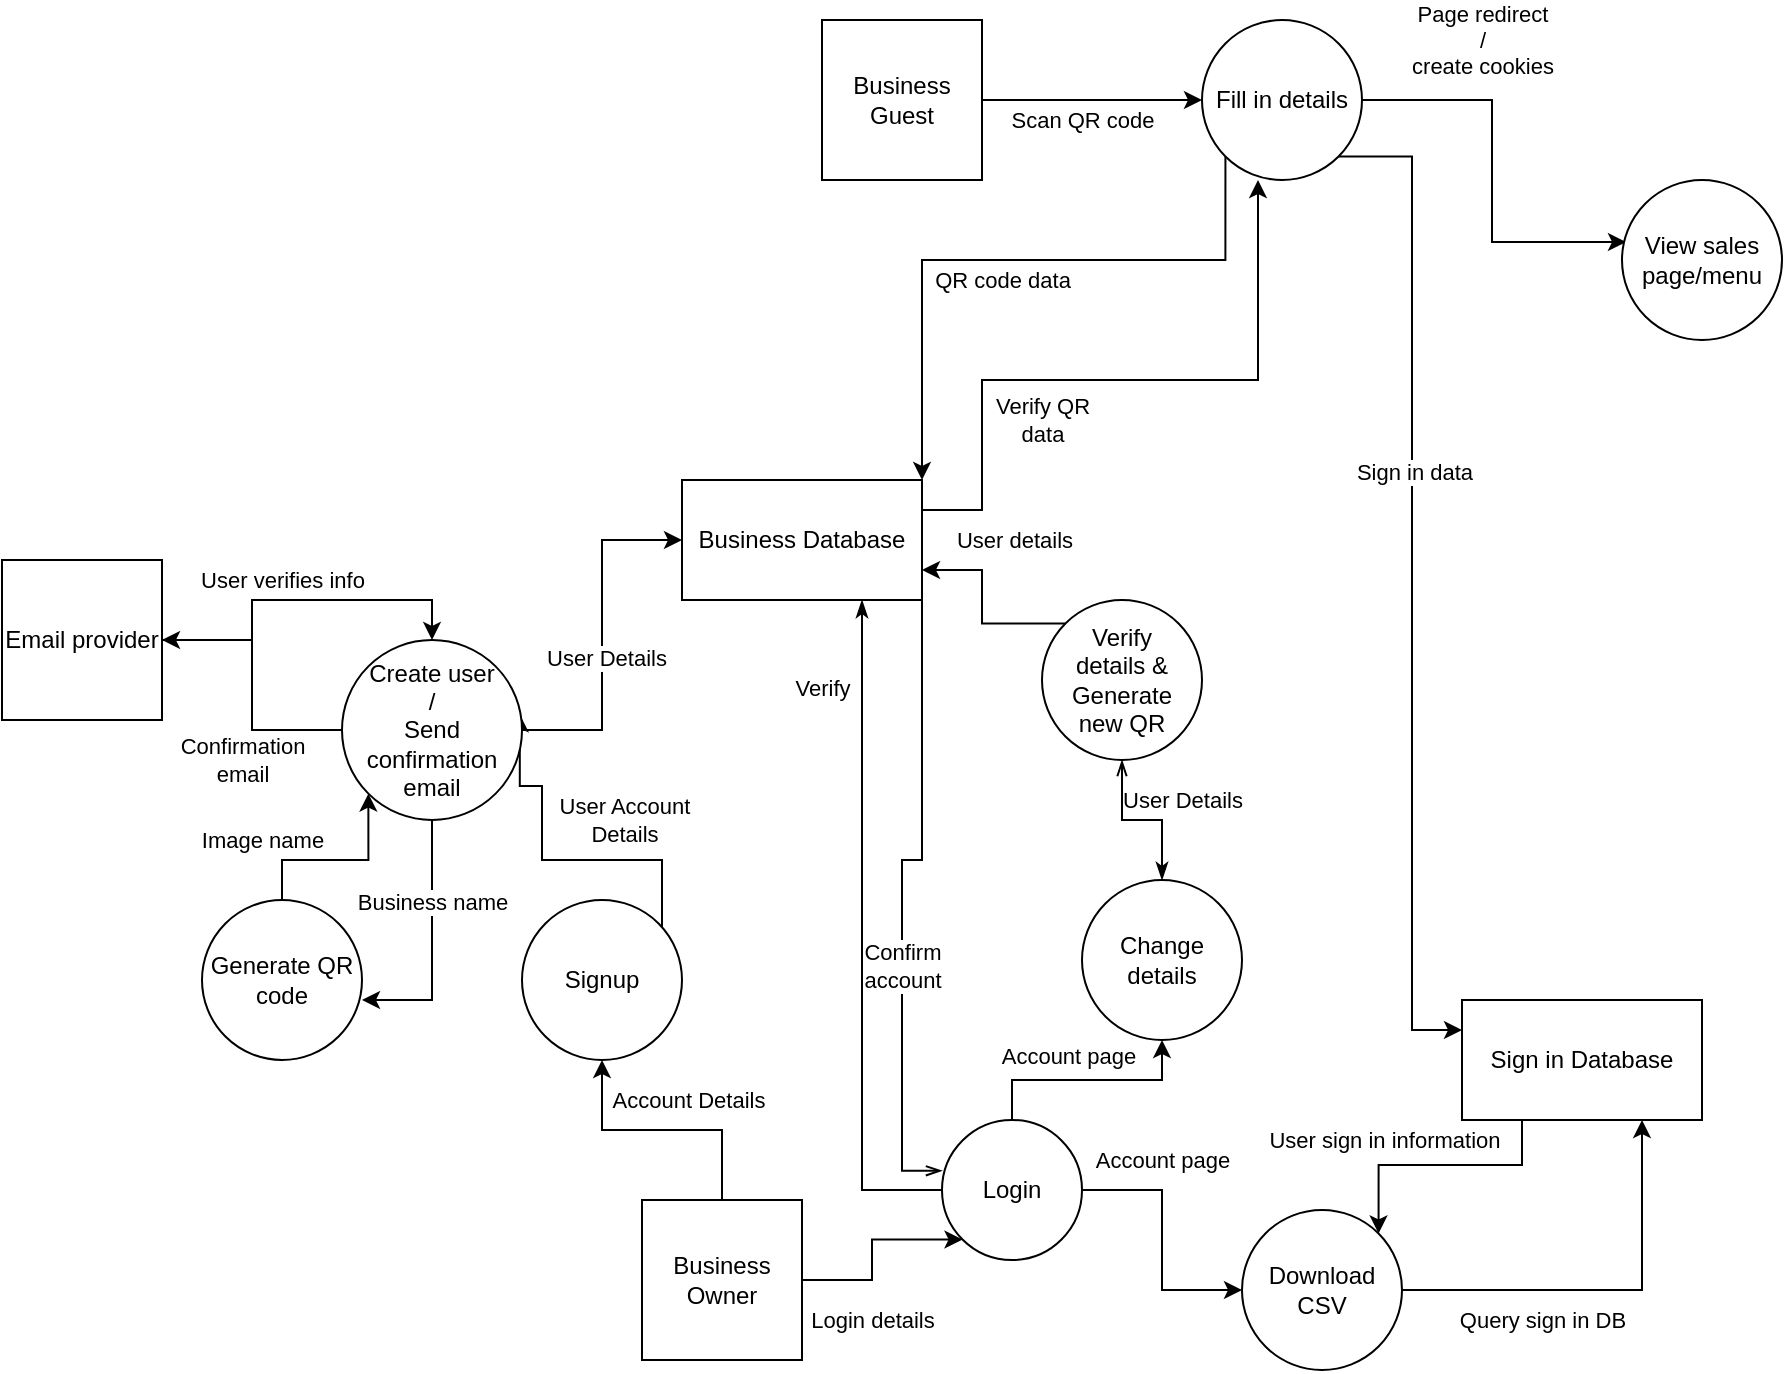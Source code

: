 <mxfile version="14.1.8" type="device"><diagram name="Page-1" id="52a04d89-c75d-2922-d76d-85b35f80e030"><mxGraphModel dx="1106" dy="1003" grid="1" gridSize="10" guides="1" tooltips="1" connect="1" arrows="1" fold="1" page="1" pageScale="1" pageWidth="1100" pageHeight="850" background="#ffffff" math="0" shadow="0"><root><mxCell id="0"/><mxCell id="1" parent="0"/><mxCell id="ZnVOnaDV46WD3cw4sNpx-9" style="edgeStyle=orthogonalEdgeStyle;rounded=0;orthogonalLoop=1;jettySize=auto;html=1;" edge="1" parent="1" source="ZnVOnaDV46WD3cw4sNpx-1" target="ZnVOnaDV46WD3cw4sNpx-2"><mxGeometry relative="1" as="geometry"/></mxCell><mxCell id="ZnVOnaDV46WD3cw4sNpx-10" value="Account Details" style="edgeLabel;html=1;align=center;verticalAlign=middle;resizable=0;points=[];" vertex="1" connectable="0" parent="ZnVOnaDV46WD3cw4sNpx-9"><mxGeometry x="-0.2" y="-2" relative="1" as="geometry"><mxPoint y="-13" as="offset"/></mxGeometry></mxCell><mxCell id="ZnVOnaDV46WD3cw4sNpx-21" value="Login details" style="edgeStyle=orthogonalEdgeStyle;rounded=0;orthogonalLoop=1;jettySize=auto;html=1;entryX=0;entryY=1;entryDx=0;entryDy=0;strokeColor=#000000;" edge="1" parent="1" source="ZnVOnaDV46WD3cw4sNpx-1" target="ZnVOnaDV46WD3cw4sNpx-4"><mxGeometry x="-0.304" y="-20" relative="1" as="geometry"><mxPoint x="-20" y="20" as="offset"/></mxGeometry></mxCell><mxCell id="ZnVOnaDV46WD3cw4sNpx-1" value="Business Owner" style="whiteSpace=wrap;html=1;aspect=fixed;" vertex="1" parent="1"><mxGeometry x="390" y="680" width="80" height="80" as="geometry"/></mxCell><mxCell id="ZnVOnaDV46WD3cw4sNpx-11" style="edgeStyle=orthogonalEdgeStyle;rounded=0;orthogonalLoop=1;jettySize=auto;html=1;entryX=0.988;entryY=0.413;entryDx=0;entryDy=0;entryPerimeter=0;strokeColor=#000000;" edge="1" parent="1" source="ZnVOnaDV46WD3cw4sNpx-2" target="ZnVOnaDV46WD3cw4sNpx-6"><mxGeometry relative="1" as="geometry"><Array as="points"><mxPoint x="400" y="510"/><mxPoint x="340" y="510"/><mxPoint x="340" y="473"/></Array></mxGeometry></mxCell><mxCell id="ZnVOnaDV46WD3cw4sNpx-12" value="User Account&lt;br&gt;Details" style="edgeLabel;html=1;align=center;verticalAlign=middle;resizable=0;points=[];" vertex="1" connectable="0" parent="ZnVOnaDV46WD3cw4sNpx-11"><mxGeometry x="-0.293" y="3" relative="1" as="geometry"><mxPoint x="9.46" y="-23" as="offset"/></mxGeometry></mxCell><mxCell id="ZnVOnaDV46WD3cw4sNpx-2" value="Signup" style="ellipse;whiteSpace=wrap;html=1;aspect=fixed;" vertex="1" parent="1"><mxGeometry x="330" y="530" width="80" height="80" as="geometry"/></mxCell><mxCell id="ZnVOnaDV46WD3cw4sNpx-23" style="edgeStyle=orthogonalEdgeStyle;rounded=0;orthogonalLoop=1;jettySize=auto;html=1;entryX=0.5;entryY=1;entryDx=0;entryDy=0;strokeColor=#000000;" edge="1" parent="1" source="ZnVOnaDV46WD3cw4sNpx-4" target="ZnVOnaDV46WD3cw4sNpx-22"><mxGeometry relative="1" as="geometry"/></mxCell><mxCell id="ZnVOnaDV46WD3cw4sNpx-24" value="Account page" style="edgeLabel;html=1;align=center;verticalAlign=middle;resizable=0;points=[];" vertex="1" connectable="0" parent="ZnVOnaDV46WD3cw4sNpx-23"><mxGeometry x="-0.218" y="1" relative="1" as="geometry"><mxPoint x="3" y="-11" as="offset"/></mxGeometry></mxCell><mxCell id="ZnVOnaDV46WD3cw4sNpx-44" style="edgeStyle=orthogonalEdgeStyle;rounded=0;orthogonalLoop=1;jettySize=auto;html=1;entryX=0;entryY=0.5;entryDx=0;entryDy=0;startArrow=none;startFill=0;endArrow=classic;endFill=1;strokeColor=#000000;" edge="1" parent="1" source="ZnVOnaDV46WD3cw4sNpx-4" target="ZnVOnaDV46WD3cw4sNpx-43"><mxGeometry relative="1" as="geometry"/></mxCell><mxCell id="ZnVOnaDV46WD3cw4sNpx-45" value="Account page" style="edgeLabel;html=1;align=center;verticalAlign=middle;resizable=0;points=[];" vertex="1" connectable="0" parent="ZnVOnaDV46WD3cw4sNpx-44"><mxGeometry x="-0.339" relative="1" as="geometry"><mxPoint y="-18" as="offset"/></mxGeometry></mxCell><mxCell id="ZnVOnaDV46WD3cw4sNpx-4" value="Login" style="ellipse;whiteSpace=wrap;html=1;aspect=fixed;" vertex="1" parent="1"><mxGeometry x="540" y="640" width="70" height="70" as="geometry"/></mxCell><mxCell id="ZnVOnaDV46WD3cw4sNpx-18" value="User verifies info" style="edgeStyle=orthogonalEdgeStyle;rounded=0;orthogonalLoop=1;jettySize=auto;html=1;entryX=0.5;entryY=0;entryDx=0;entryDy=0;strokeColor=#000000;" edge="1" parent="1" source="ZnVOnaDV46WD3cw4sNpx-5" target="ZnVOnaDV46WD3cw4sNpx-6"><mxGeometry x="-0.086" y="10" relative="1" as="geometry"><mxPoint as="offset"/></mxGeometry></mxCell><mxCell id="ZnVOnaDV46WD3cw4sNpx-5" value="Email provider" style="whiteSpace=wrap;html=1;aspect=fixed;" vertex="1" parent="1"><mxGeometry x="70" y="360" width="80" height="80" as="geometry"/></mxCell><mxCell id="ZnVOnaDV46WD3cw4sNpx-14" style="edgeStyle=orthogonalEdgeStyle;rounded=0;orthogonalLoop=1;jettySize=auto;html=1;entryX=1;entryY=0.5;entryDx=0;entryDy=0;strokeColor=#000000;" edge="1" parent="1" source="ZnVOnaDV46WD3cw4sNpx-6" target="ZnVOnaDV46WD3cw4sNpx-5"><mxGeometry relative="1" as="geometry"/></mxCell><mxCell id="ZnVOnaDV46WD3cw4sNpx-19" value="Confirmation&lt;br&gt;email" style="edgeLabel;html=1;align=center;verticalAlign=middle;resizable=0;points=[];" vertex="1" connectable="0" parent="ZnVOnaDV46WD3cw4sNpx-14"><mxGeometry x="-0.363" y="-1" relative="1" as="geometry"><mxPoint x="-7" y="16" as="offset"/></mxGeometry></mxCell><mxCell id="ZnVOnaDV46WD3cw4sNpx-17" style="edgeStyle=orthogonalEdgeStyle;rounded=0;orthogonalLoop=1;jettySize=auto;html=1;entryX=0;entryY=0.5;entryDx=0;entryDy=0;strokeColor=#000000;" edge="1" parent="1" source="ZnVOnaDV46WD3cw4sNpx-6" target="ZnVOnaDV46WD3cw4sNpx-13"><mxGeometry relative="1" as="geometry"/></mxCell><mxCell id="ZnVOnaDV46WD3cw4sNpx-20" value="User Details" style="edgeLabel;html=1;align=center;verticalAlign=middle;resizable=0;points=[];" vertex="1" connectable="0" parent="ZnVOnaDV46WD3cw4sNpx-17"><mxGeometry x="-0.131" y="-2" relative="1" as="geometry"><mxPoint as="offset"/></mxGeometry></mxCell><mxCell id="ZnVOnaDV46WD3cw4sNpx-27" style="edgeStyle=orthogonalEdgeStyle;rounded=0;orthogonalLoop=1;jettySize=auto;html=1;entryX=1;entryY=0.625;entryDx=0;entryDy=0;entryPerimeter=0;strokeColor=#000000;" edge="1" parent="1" source="ZnVOnaDV46WD3cw4sNpx-6" target="ZnVOnaDV46WD3cw4sNpx-26"><mxGeometry relative="1" as="geometry"/></mxCell><mxCell id="ZnVOnaDV46WD3cw4sNpx-29" value="Business name" style="edgeLabel;html=1;align=center;verticalAlign=middle;resizable=0;points=[];" vertex="1" connectable="0" parent="ZnVOnaDV46WD3cw4sNpx-27"><mxGeometry x="-0.344" relative="1" as="geometry"><mxPoint as="offset"/></mxGeometry></mxCell><mxCell id="ZnVOnaDV46WD3cw4sNpx-6" value="Create user&lt;br&gt;/&lt;br&gt;Send confirmation&lt;br&gt;email" style="ellipse;whiteSpace=wrap;html=1;aspect=fixed;" vertex="1" parent="1"><mxGeometry x="240" y="400" width="90" height="90" as="geometry"/></mxCell><mxCell id="ZnVOnaDV46WD3cw4sNpx-34" style="edgeStyle=orthogonalEdgeStyle;rounded=0;orthogonalLoop=1;jettySize=auto;html=1;entryX=0;entryY=0.363;entryDx=0;entryDy=0;entryPerimeter=0;endArrow=openThin;endFill=0;strokeColor=#000000;exitX=1;exitY=1;exitDx=0;exitDy=0;" edge="1" parent="1" source="ZnVOnaDV46WD3cw4sNpx-13" target="ZnVOnaDV46WD3cw4sNpx-4"><mxGeometry relative="1" as="geometry"/></mxCell><mxCell id="ZnVOnaDV46WD3cw4sNpx-37" value="Confirm&lt;br&gt;account" style="edgeLabel;html=1;align=center;verticalAlign=middle;resizable=0;points=[];" vertex="1" connectable="0" parent="ZnVOnaDV46WD3cw4sNpx-34"><mxGeometry x="-0.523" relative="1" as="geometry"><mxPoint x="-10" y="108" as="offset"/></mxGeometry></mxCell><mxCell id="ZnVOnaDV46WD3cw4sNpx-35" style="edgeStyle=orthogonalEdgeStyle;rounded=0;orthogonalLoop=1;jettySize=auto;html=1;exitX=0.75;exitY=1;exitDx=0;exitDy=0;entryX=0;entryY=0.5;entryDx=0;entryDy=0;endArrow=none;endFill=0;strokeColor=#000000;startArrow=classicThin;startFill=1;" edge="1" parent="1" source="ZnVOnaDV46WD3cw4sNpx-13" target="ZnVOnaDV46WD3cw4sNpx-4"><mxGeometry relative="1" as="geometry"><Array as="points"><mxPoint x="500" y="675"/></Array></mxGeometry></mxCell><mxCell id="ZnVOnaDV46WD3cw4sNpx-36" value="Verify" style="edgeLabel;html=1;align=center;verticalAlign=middle;resizable=0;points=[];" vertex="1" connectable="0" parent="ZnVOnaDV46WD3cw4sNpx-35"><mxGeometry x="-0.737" relative="1" as="geometry"><mxPoint x="-20" as="offset"/></mxGeometry></mxCell><mxCell id="ZnVOnaDV46WD3cw4sNpx-56" style="edgeStyle=orthogonalEdgeStyle;rounded=0;orthogonalLoop=1;jettySize=auto;html=1;exitX=1;exitY=0.25;exitDx=0;exitDy=0;entryX=0.35;entryY=1;entryDx=0;entryDy=0;entryPerimeter=0;startArrow=none;startFill=0;endArrow=classic;endFill=1;strokeColor=#000000;" edge="1" parent="1" source="ZnVOnaDV46WD3cw4sNpx-13" target="ZnVOnaDV46WD3cw4sNpx-52"><mxGeometry relative="1" as="geometry"><Array as="points"><mxPoint x="560" y="335"/><mxPoint x="560" y="270"/><mxPoint x="698" y="270"/></Array></mxGeometry></mxCell><mxCell id="ZnVOnaDV46WD3cw4sNpx-57" value="Verify QR&lt;br&gt;data" style="edgeLabel;html=1;align=center;verticalAlign=middle;resizable=0;points=[];" vertex="1" connectable="0" parent="ZnVOnaDV46WD3cw4sNpx-56"><mxGeometry x="-0.153" y="1" relative="1" as="geometry"><mxPoint x="-16" y="21" as="offset"/></mxGeometry></mxCell><mxCell id="ZnVOnaDV46WD3cw4sNpx-13" value="Business Database" style="rounded=0;whiteSpace=wrap;html=1;" vertex="1" parent="1"><mxGeometry x="410" y="320" width="120" height="60" as="geometry"/></mxCell><mxCell id="ZnVOnaDV46WD3cw4sNpx-39" style="edgeStyle=orthogonalEdgeStyle;rounded=0;orthogonalLoop=1;jettySize=auto;html=1;entryX=0.5;entryY=1;entryDx=0;entryDy=0;startArrow=classicThin;startFill=1;endArrow=openThin;endFill=0;strokeColor=#000000;" edge="1" parent="1" source="ZnVOnaDV46WD3cw4sNpx-22" target="ZnVOnaDV46WD3cw4sNpx-38"><mxGeometry relative="1" as="geometry"/></mxCell><mxCell id="ZnVOnaDV46WD3cw4sNpx-40" value="User Details" style="edgeLabel;html=1;align=center;verticalAlign=middle;resizable=0;points=[];" vertex="1" connectable="0" parent="ZnVOnaDV46WD3cw4sNpx-39"><mxGeometry x="-0.25" y="-2" relative="1" as="geometry"><mxPoint x="10" y="-8" as="offset"/></mxGeometry></mxCell><mxCell id="ZnVOnaDV46WD3cw4sNpx-22" value="Change details" style="ellipse;whiteSpace=wrap;html=1;aspect=fixed;" vertex="1" parent="1"><mxGeometry x="610" y="520" width="80" height="80" as="geometry"/></mxCell><mxCell id="ZnVOnaDV46WD3cw4sNpx-28" style="edgeStyle=orthogonalEdgeStyle;rounded=0;orthogonalLoop=1;jettySize=auto;html=1;entryX=0;entryY=1;entryDx=0;entryDy=0;strokeColor=#000000;" edge="1" parent="1" source="ZnVOnaDV46WD3cw4sNpx-26" target="ZnVOnaDV46WD3cw4sNpx-6"><mxGeometry relative="1" as="geometry"/></mxCell><mxCell id="ZnVOnaDV46WD3cw4sNpx-30" value="Image name" style="edgeLabel;html=1;align=center;verticalAlign=middle;resizable=0;points=[];" vertex="1" connectable="0" parent="ZnVOnaDV46WD3cw4sNpx-28"><mxGeometry x="-0.419" y="2" relative="1" as="geometry"><mxPoint x="-18" y="-8" as="offset"/></mxGeometry></mxCell><mxCell id="ZnVOnaDV46WD3cw4sNpx-26" value="Generate QR&lt;br&gt;code" style="ellipse;whiteSpace=wrap;html=1;aspect=fixed;" vertex="1" parent="1"><mxGeometry x="170" y="530" width="80" height="80" as="geometry"/></mxCell><mxCell id="ZnVOnaDV46WD3cw4sNpx-41" style="edgeStyle=orthogonalEdgeStyle;rounded=0;orthogonalLoop=1;jettySize=auto;html=1;exitX=0;exitY=0;exitDx=0;exitDy=0;entryX=1;entryY=0.75;entryDx=0;entryDy=0;startArrow=none;startFill=0;endArrow=classic;endFill=1;strokeColor=#000000;" edge="1" parent="1" source="ZnVOnaDV46WD3cw4sNpx-38" target="ZnVOnaDV46WD3cw4sNpx-13"><mxGeometry relative="1" as="geometry"/></mxCell><mxCell id="ZnVOnaDV46WD3cw4sNpx-42" value="User details" style="edgeLabel;html=1;align=center;verticalAlign=middle;resizable=0;points=[];" vertex="1" connectable="0" parent="ZnVOnaDV46WD3cw4sNpx-41"><mxGeometry x="-0.173" y="1" relative="1" as="geometry"><mxPoint x="14.28" y="-42.7" as="offset"/></mxGeometry></mxCell><mxCell id="ZnVOnaDV46WD3cw4sNpx-38" value="Verify &lt;br&gt;details &amp;amp;&lt;br&gt;Generate&lt;br&gt;new QR" style="ellipse;whiteSpace=wrap;html=1;aspect=fixed;" vertex="1" parent="1"><mxGeometry x="590" y="380" width="80" height="80" as="geometry"/></mxCell><mxCell id="ZnVOnaDV46WD3cw4sNpx-48" style="edgeStyle=orthogonalEdgeStyle;rounded=0;orthogonalLoop=1;jettySize=auto;html=1;entryX=0.75;entryY=1;entryDx=0;entryDy=0;startArrow=none;startFill=0;endArrow=classic;endFill=1;strokeColor=#000000;" edge="1" parent="1" source="ZnVOnaDV46WD3cw4sNpx-43" target="ZnVOnaDV46WD3cw4sNpx-47"><mxGeometry relative="1" as="geometry"/></mxCell><mxCell id="ZnVOnaDV46WD3cw4sNpx-49" value="Query sign in DB" style="edgeLabel;html=1;align=center;verticalAlign=middle;resizable=0;points=[];" vertex="1" connectable="0" parent="ZnVOnaDV46WD3cw4sNpx-48"><mxGeometry x="-0.19" y="-2" relative="1" as="geometry"><mxPoint x="-13" y="13" as="offset"/></mxGeometry></mxCell><mxCell id="ZnVOnaDV46WD3cw4sNpx-43" value="Download CSV" style="ellipse;whiteSpace=wrap;html=1;aspect=fixed;" vertex="1" parent="1"><mxGeometry x="690" y="685" width="80" height="80" as="geometry"/></mxCell><mxCell id="ZnVOnaDV46WD3cw4sNpx-53" style="edgeStyle=orthogonalEdgeStyle;rounded=0;orthogonalLoop=1;jettySize=auto;html=1;entryX=0;entryY=0.5;entryDx=0;entryDy=0;startArrow=none;startFill=0;endArrow=classic;endFill=1;strokeColor=#000000;" edge="1" parent="1" source="ZnVOnaDV46WD3cw4sNpx-46" target="ZnVOnaDV46WD3cw4sNpx-52"><mxGeometry relative="1" as="geometry"/></mxCell><mxCell id="ZnVOnaDV46WD3cw4sNpx-54" value="Scan QR code" style="edgeLabel;html=1;align=center;verticalAlign=middle;resizable=0;points=[];" vertex="1" connectable="0" parent="ZnVOnaDV46WD3cw4sNpx-53"><mxGeometry x="-0.309" y="2" relative="1" as="geometry"><mxPoint x="12" y="12" as="offset"/></mxGeometry></mxCell><mxCell id="ZnVOnaDV46WD3cw4sNpx-46" value="Business Guest" style="whiteSpace=wrap;html=1;aspect=fixed;" vertex="1" parent="1"><mxGeometry x="480" y="90" width="80" height="80" as="geometry"/></mxCell><mxCell id="ZnVOnaDV46WD3cw4sNpx-50" style="edgeStyle=orthogonalEdgeStyle;rounded=0;orthogonalLoop=1;jettySize=auto;html=1;exitX=0.25;exitY=1;exitDx=0;exitDy=0;entryX=1;entryY=0;entryDx=0;entryDy=0;startArrow=none;startFill=0;endArrow=classic;endFill=1;strokeColor=#000000;" edge="1" parent="1" source="ZnVOnaDV46WD3cw4sNpx-47" target="ZnVOnaDV46WD3cw4sNpx-43"><mxGeometry relative="1" as="geometry"/></mxCell><mxCell id="ZnVOnaDV46WD3cw4sNpx-51" value="User sign in information" style="edgeLabel;html=1;align=center;verticalAlign=middle;resizable=0;points=[];" vertex="1" connectable="0" parent="ZnVOnaDV46WD3cw4sNpx-50"><mxGeometry x="-0.307" relative="1" as="geometry"><mxPoint x="-47.5" y="-12.5" as="offset"/></mxGeometry></mxCell><mxCell id="ZnVOnaDV46WD3cw4sNpx-47" value="Sign in Database" style="rounded=0;whiteSpace=wrap;html=1;" vertex="1" parent="1"><mxGeometry x="800" y="580" width="120" height="60" as="geometry"/></mxCell><mxCell id="ZnVOnaDV46WD3cw4sNpx-55" value="QR code data" style="edgeStyle=orthogonalEdgeStyle;rounded=0;orthogonalLoop=1;jettySize=auto;html=1;exitX=0;exitY=1;exitDx=0;exitDy=0;entryX=1;entryY=0;entryDx=0;entryDy=0;startArrow=none;startFill=0;endArrow=classic;endFill=1;strokeColor=#000000;" edge="1" parent="1" source="ZnVOnaDV46WD3cw4sNpx-52" target="ZnVOnaDV46WD3cw4sNpx-13"><mxGeometry x="0.043" y="10" relative="1" as="geometry"><Array as="points"><mxPoint x="682" y="210"/><mxPoint x="530" y="210"/></Array><mxPoint as="offset"/></mxGeometry></mxCell><mxCell id="ZnVOnaDV46WD3cw4sNpx-59" style="edgeStyle=orthogonalEdgeStyle;rounded=0;orthogonalLoop=1;jettySize=auto;html=1;exitX=1;exitY=1;exitDx=0;exitDy=0;entryX=0;entryY=0.25;entryDx=0;entryDy=0;startArrow=none;startFill=0;endArrow=classic;endFill=1;strokeColor=#000000;" edge="1" parent="1" source="ZnVOnaDV46WD3cw4sNpx-52" target="ZnVOnaDV46WD3cw4sNpx-47"><mxGeometry relative="1" as="geometry"/></mxCell><mxCell id="ZnVOnaDV46WD3cw4sNpx-60" value="Sign in data" style="edgeLabel;html=1;align=center;verticalAlign=middle;resizable=0;points=[];" vertex="1" connectable="0" parent="ZnVOnaDV46WD3cw4sNpx-59"><mxGeometry x="-0.22" y="1" relative="1" as="geometry"><mxPoint as="offset"/></mxGeometry></mxCell><mxCell id="ZnVOnaDV46WD3cw4sNpx-61" style="edgeStyle=orthogonalEdgeStyle;rounded=0;orthogonalLoop=1;jettySize=auto;html=1;entryX=0.025;entryY=0.388;entryDx=0;entryDy=0;entryPerimeter=0;startArrow=none;startFill=0;endArrow=classic;endFill=1;strokeColor=#000000;" edge="1" parent="1" source="ZnVOnaDV46WD3cw4sNpx-52" target="ZnVOnaDV46WD3cw4sNpx-58"><mxGeometry relative="1" as="geometry"/></mxCell><mxCell id="ZnVOnaDV46WD3cw4sNpx-62" value="Page redirect&lt;br&gt;/&lt;br&gt;create cookies" style="edgeLabel;html=1;align=center;verticalAlign=middle;resizable=0;points=[];" vertex="1" connectable="0" parent="ZnVOnaDV46WD3cw4sNpx-61"><mxGeometry x="-0.458" relative="1" as="geometry"><mxPoint x="5" y="-30" as="offset"/></mxGeometry></mxCell><mxCell id="ZnVOnaDV46WD3cw4sNpx-52" value="Fill in details" style="ellipse;whiteSpace=wrap;html=1;aspect=fixed;" vertex="1" parent="1"><mxGeometry x="670" y="90" width="80" height="80" as="geometry"/></mxCell><mxCell id="ZnVOnaDV46WD3cw4sNpx-58" value="View sales page/menu" style="ellipse;whiteSpace=wrap;html=1;aspect=fixed;" vertex="1" parent="1"><mxGeometry x="880" y="170" width="80" height="80" as="geometry"/></mxCell></root></mxGraphModel></diagram></mxfile>